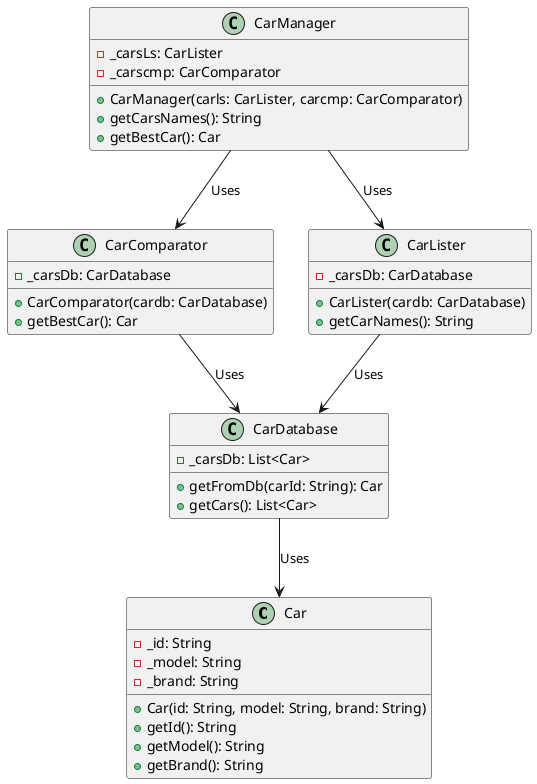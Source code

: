@startuml


    class Car {
        - _id: String
        - _model: String
        - _brand: String
        + Car(id: String, model: String, brand: String)
        + getId(): String
        + getModel(): String
        + getBrand(): String
    }
    
    class CarComparator {
        - _carsDb: CarDatabase
        + CarComparator(cardb: CarDatabase)
        + getBestCar(): Car
    }
    
    class CarDatabase {
        - _carsDb: List<Car>
        + getFromDb(carId: String): Car
        + getCars(): List<Car>
    }
    
    class CarLister {
        - _carsDb: CarDatabase
        + CarLister(cardb: CarDatabase)
        + getCarNames(): String
    }
    
    class CarManager {
        - _carsLs: CarLister
        - _carscmp: CarComparator
        + CarManager(carls: CarLister, carcmp: CarComparator)
        + getCarsNames(): String
        + getBestCar(): Car
    }


CarDatabase --> Car : Uses
CarComparator --> CarDatabase : Uses
CarLister --> CarDatabase : Uses
CarManager --> CarLister : Uses
CarManager --> CarComparator : Uses

@enduml